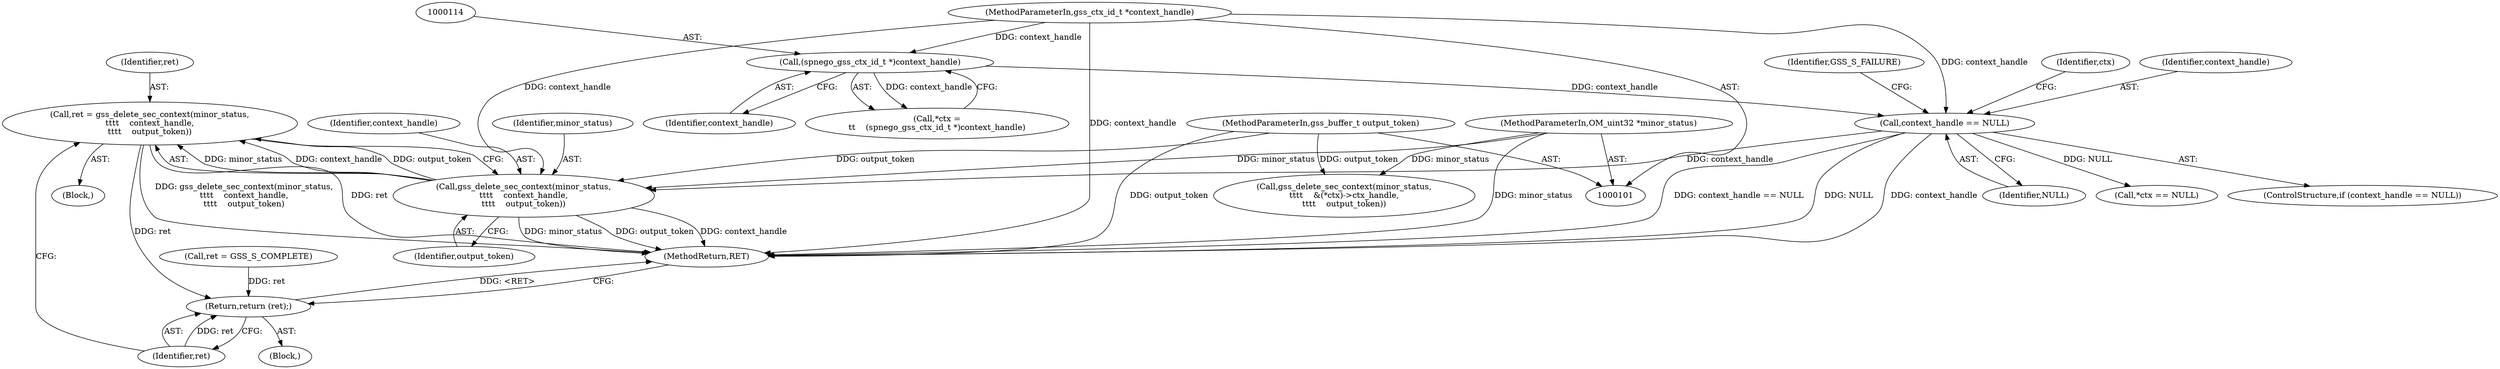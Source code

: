 digraph "1_krb5_b51b33f2bc5d1497ddf5bd107f791c101695000d_6@API" {
"1000157" [label="(Call,ret = gss_delete_sec_context(minor_status,\n\t\t\t\t    context_handle,\n\t\t\t\t    output_token))"];
"1000159" [label="(Call,gss_delete_sec_context(minor_status,\n\t\t\t\t    context_handle,\n\t\t\t\t    output_token))"];
"1000102" [label="(MethodParameterIn,OM_uint32 *minor_status)"];
"1000121" [label="(Call,context_handle == NULL)"];
"1000113" [label="(Call,(spnego_gss_ctx_id_t *)context_handle)"];
"1000103" [label="(MethodParameterIn,gss_ctx_id_t *context_handle)"];
"1000104" [label="(MethodParameterIn,gss_buffer_t output_token)"];
"1000163" [label="(Return,return (ret);)"];
"1000160" [label="(Identifier,minor_status)"];
"1000157" [label="(Call,ret = gss_delete_sec_context(minor_status,\n\t\t\t\t    context_handle,\n\t\t\t\t    output_token))"];
"1000104" [label="(MethodParameterIn,gss_buffer_t output_token)"];
"1000103" [label="(MethodParameterIn,gss_ctx_id_t *context_handle)"];
"1000129" [label="(Identifier,ctx)"];
"1000156" [label="(Block,)"];
"1000158" [label="(Identifier,ret)"];
"1000163" [label="(Return,return (ret);)"];
"1000111" [label="(Call,*ctx =\n\t\t    (spnego_gss_ctx_id_t *)context_handle)"];
"1000161" [label="(Identifier,context_handle)"];
"1000115" [label="(Identifier,context_handle)"];
"1000127" [label="(Call,*ctx == NULL)"];
"1000162" [label="(Identifier,output_token)"];
"1000122" [label="(Identifier,context_handle)"];
"1000107" [label="(Call,ret = GSS_S_COMPLETE)"];
"1000125" [label="(Identifier,GSS_S_FAILURE)"];
"1000165" [label="(MethodReturn,RET)"];
"1000143" [label="(Call,gss_delete_sec_context(minor_status,\n\t\t\t\t    &(*ctx)->ctx_handle,\n\t\t\t\t    output_token))"];
"1000159" [label="(Call,gss_delete_sec_context(minor_status,\n\t\t\t\t    context_handle,\n\t\t\t\t    output_token))"];
"1000121" [label="(Call,context_handle == NULL)"];
"1000102" [label="(MethodParameterIn,OM_uint32 *minor_status)"];
"1000164" [label="(Identifier,ret)"];
"1000113" [label="(Call,(spnego_gss_ctx_id_t *)context_handle)"];
"1000105" [label="(Block,)"];
"1000120" [label="(ControlStructure,if (context_handle == NULL))"];
"1000123" [label="(Identifier,NULL)"];
"1000157" -> "1000156"  [label="AST: "];
"1000157" -> "1000159"  [label="CFG: "];
"1000158" -> "1000157"  [label="AST: "];
"1000159" -> "1000157"  [label="AST: "];
"1000164" -> "1000157"  [label="CFG: "];
"1000157" -> "1000165"  [label="DDG: gss_delete_sec_context(minor_status,\n\t\t\t\t    context_handle,\n\t\t\t\t    output_token)"];
"1000157" -> "1000165"  [label="DDG: ret"];
"1000159" -> "1000157"  [label="DDG: minor_status"];
"1000159" -> "1000157"  [label="DDG: context_handle"];
"1000159" -> "1000157"  [label="DDG: output_token"];
"1000157" -> "1000163"  [label="DDG: ret"];
"1000159" -> "1000162"  [label="CFG: "];
"1000160" -> "1000159"  [label="AST: "];
"1000161" -> "1000159"  [label="AST: "];
"1000162" -> "1000159"  [label="AST: "];
"1000159" -> "1000165"  [label="DDG: minor_status"];
"1000159" -> "1000165"  [label="DDG: output_token"];
"1000159" -> "1000165"  [label="DDG: context_handle"];
"1000102" -> "1000159"  [label="DDG: minor_status"];
"1000121" -> "1000159"  [label="DDG: context_handle"];
"1000103" -> "1000159"  [label="DDG: context_handle"];
"1000104" -> "1000159"  [label="DDG: output_token"];
"1000102" -> "1000101"  [label="AST: "];
"1000102" -> "1000165"  [label="DDG: minor_status"];
"1000102" -> "1000143"  [label="DDG: minor_status"];
"1000121" -> "1000120"  [label="AST: "];
"1000121" -> "1000123"  [label="CFG: "];
"1000122" -> "1000121"  [label="AST: "];
"1000123" -> "1000121"  [label="AST: "];
"1000125" -> "1000121"  [label="CFG: "];
"1000129" -> "1000121"  [label="CFG: "];
"1000121" -> "1000165"  [label="DDG: context_handle == NULL"];
"1000121" -> "1000165"  [label="DDG: NULL"];
"1000121" -> "1000165"  [label="DDG: context_handle"];
"1000113" -> "1000121"  [label="DDG: context_handle"];
"1000103" -> "1000121"  [label="DDG: context_handle"];
"1000121" -> "1000127"  [label="DDG: NULL"];
"1000113" -> "1000111"  [label="AST: "];
"1000113" -> "1000115"  [label="CFG: "];
"1000114" -> "1000113"  [label="AST: "];
"1000115" -> "1000113"  [label="AST: "];
"1000111" -> "1000113"  [label="CFG: "];
"1000113" -> "1000111"  [label="DDG: context_handle"];
"1000103" -> "1000113"  [label="DDG: context_handle"];
"1000103" -> "1000101"  [label="AST: "];
"1000103" -> "1000165"  [label="DDG: context_handle"];
"1000104" -> "1000101"  [label="AST: "];
"1000104" -> "1000165"  [label="DDG: output_token"];
"1000104" -> "1000143"  [label="DDG: output_token"];
"1000163" -> "1000105"  [label="AST: "];
"1000163" -> "1000164"  [label="CFG: "];
"1000164" -> "1000163"  [label="AST: "];
"1000165" -> "1000163"  [label="CFG: "];
"1000163" -> "1000165"  [label="DDG: <RET>"];
"1000164" -> "1000163"  [label="DDG: ret"];
"1000107" -> "1000163"  [label="DDG: ret"];
}
